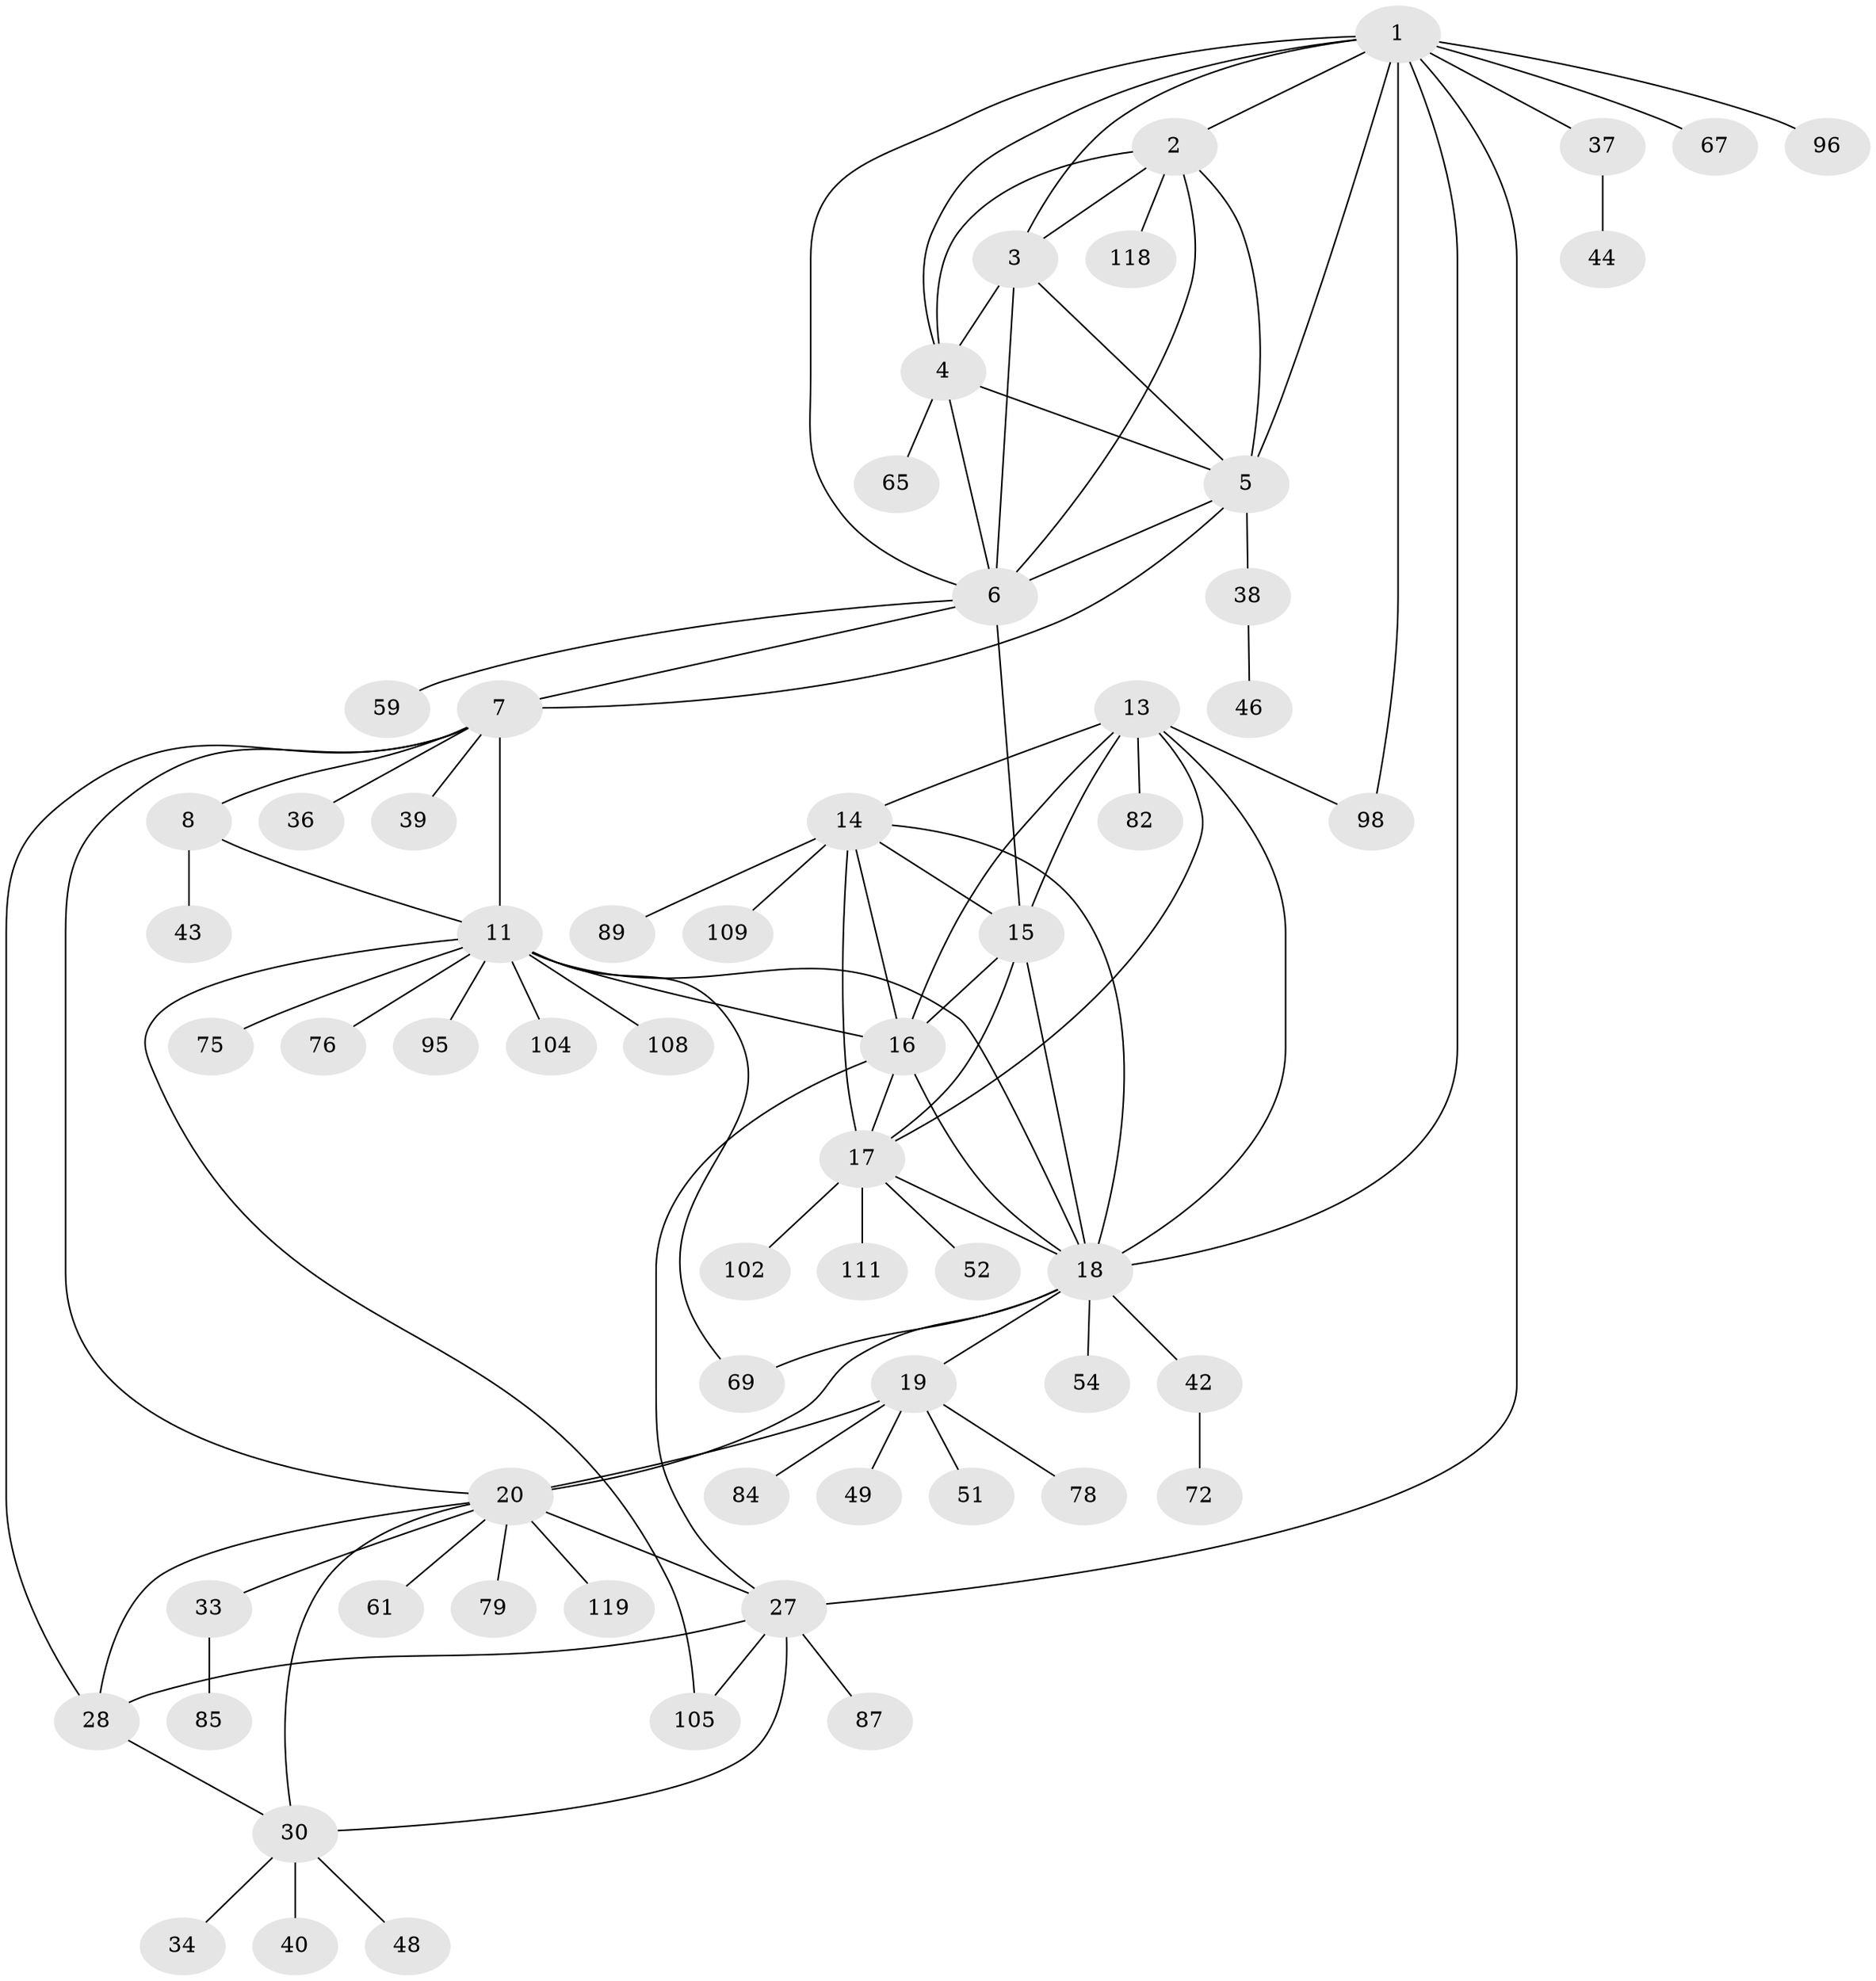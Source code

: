 // original degree distribution, {11: 0.016, 6: 0.064, 7: 0.016, 10: 0.048, 9: 0.056, 12: 0.008, 8: 0.032, 1: 0.576, 2: 0.152, 3: 0.024, 4: 0.008}
// Generated by graph-tools (version 1.1) at 2025/16/03/09/25 04:16:06]
// undirected, 62 vertices, 97 edges
graph export_dot {
graph [start="1"]
  node [color=gray90,style=filled];
  1;
  2;
  3 [super="+70+93"];
  4;
  5 [super="+64+100+80"];
  6;
  7 [super="+41+94+125+81+10+31+32+9"];
  8;
  11 [super="+12+62"];
  13;
  14 [super="+71"];
  15 [super="+106+55"];
  16 [super="+35+113+97+107"];
  17 [super="+66"];
  18 [super="+23+120"];
  19 [super="+45"];
  20 [super="+21+25+22"];
  27;
  28 [super="+121+88+92+74"];
  30;
  33;
  34 [super="+50+123"];
  36;
  37;
  38 [super="+58"];
  39;
  40 [super="+68"];
  42 [super="+57+83"];
  43;
  44;
  46 [super="+112+60"];
  48 [super="+56"];
  49;
  51;
  52;
  54;
  59;
  61 [super="+63"];
  65;
  67 [super="+103"];
  69;
  72;
  75;
  76;
  78;
  79;
  82;
  84;
  85;
  87;
  89;
  95;
  96;
  98;
  102;
  104;
  105;
  108;
  109;
  111 [super="+117"];
  118;
  119;
  1 -- 2;
  1 -- 3;
  1 -- 4;
  1 -- 5;
  1 -- 6;
  1 -- 27;
  1 -- 37;
  1 -- 67;
  1 -- 96;
  1 -- 98;
  1 -- 18;
  2 -- 3;
  2 -- 4;
  2 -- 5;
  2 -- 6;
  2 -- 118;
  3 -- 4;
  3 -- 5;
  3 -- 6;
  4 -- 5;
  4 -- 6;
  4 -- 65;
  5 -- 6;
  5 -- 38;
  5 -- 7;
  6 -- 15 [weight=2];
  6 -- 59;
  6 -- 7;
  7 -- 8 [weight=3];
  7 -- 11 [weight=6];
  7 -- 20 [weight=2];
  7 -- 36;
  7 -- 39;
  7 -- 28;
  8 -- 11 [weight=2];
  8 -- 43;
  11 -- 18;
  11 -- 69;
  11 -- 105;
  11 -- 108;
  11 -- 16;
  11 -- 104;
  11 -- 75;
  11 -- 76;
  11 -- 95;
  13 -- 14;
  13 -- 15;
  13 -- 16;
  13 -- 17;
  13 -- 18;
  13 -- 82;
  13 -- 98;
  14 -- 15;
  14 -- 16;
  14 -- 17;
  14 -- 18;
  14 -- 89;
  14 -- 109;
  15 -- 16;
  15 -- 17;
  15 -- 18;
  16 -- 17;
  16 -- 18;
  16 -- 27;
  17 -- 18;
  17 -- 52;
  17 -- 102;
  17 -- 111;
  18 -- 42;
  18 -- 69;
  18 -- 19;
  18 -- 20 [weight=4];
  18 -- 54;
  19 -- 20 [weight=4];
  19 -- 49;
  19 -- 51;
  19 -- 78;
  19 -- 84;
  20 -- 61;
  20 -- 33;
  20 -- 79;
  20 -- 119;
  20 -- 27 [weight=3];
  20 -- 28 [weight=3];
  20 -- 30 [weight=3];
  27 -- 28;
  27 -- 30;
  27 -- 87;
  27 -- 105;
  28 -- 30;
  30 -- 34;
  30 -- 40;
  30 -- 48;
  33 -- 85;
  37 -- 44;
  38 -- 46;
  42 -- 72;
}
